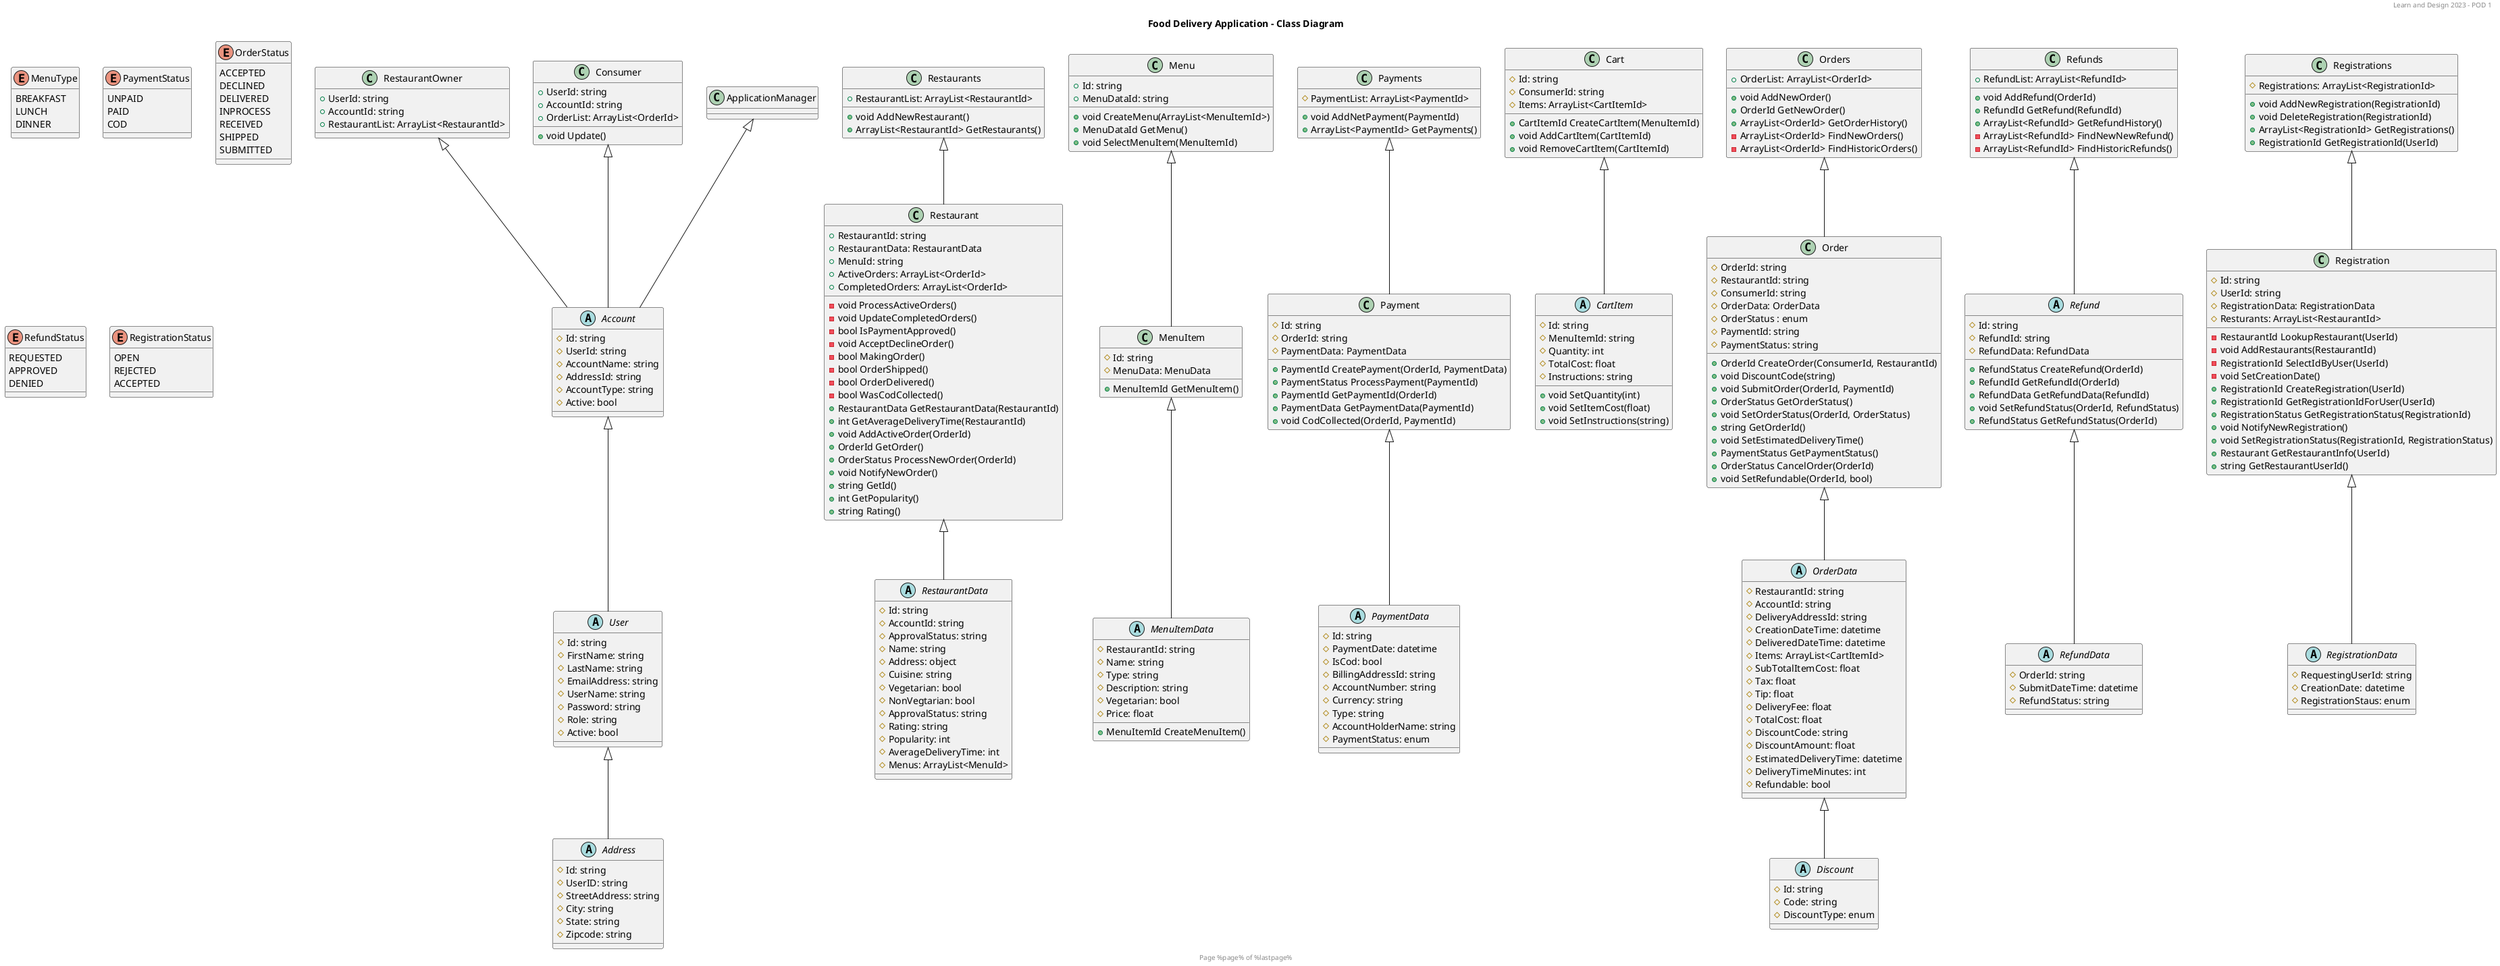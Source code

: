 @startuml
header Learn and Design 2023 - POD 1
footer Page %page% of %lastpage%
title: Food Delivery Application - Class Diagram

abstract class User {
    # Id: string
    # FirstName: string
    # LastName: string
    # EmailAddress: string
    # UserName: string
    # Password: string
    # Role: string
    # Active: bool
}

abstract class Address {
    # Id: string
    # UserID: string
    # StreetAddress: string
    # City: string
    # State: string
    # Zipcode: string
}

abstract class Account {
    # Id: string
    # UserId: string
    # AccountName: string
    # AddressId: string
    # AccountType: string
    # Active: bool
}

class Restaurants {
    + RestaurantList: ArrayList<RestaurantId>
    + void AddNewRestaurant()
    + ArrayList<RestaurantId> GetRestaurants()
}

class Restaurant {
    + RestaurantId: string
    + RestaurantData: RestaurantData
    + MenuId: string
    + ActiveOrders: ArrayList<OrderId>
    + CompletedOrders: ArrayList<OrderId>
    - void ProcessActiveOrders()
    - void UpdateCompletedOrders()
    - bool IsPaymentApproved()
    - void AcceptDeclineOrder()
    - bool MakingOrder()
    - bool OrderShipped()
    - bool OrderDelivered()
    - bool WasCodCollected()
    + RestaurantData GetRestaurantData(RestaurantId)
    + int GetAverageDeliveryTime(RestaurantId)
    + void AddActiveOrder(OrderId)
    + OrderId GetOrder()
    + OrderStatus ProcessNewOrder(OrderId)
    + void NotifyNewOrder()
    + string GetId()
    + int GetPopularity()
    + string Rating()
}

abstract class RestaurantData {
    # Id: string
    # AccountId: string
    # ApprovalStatus: string
    # Name: string
    # Address: object
    # Cuisine: string
    # Vegetarian: bool
    # NonVegtarian: bool
    # ApprovalStatus: string
    # Rating: string
    # Popularity: int
    # AverageDeliveryTime: int
    # Menus: ArrayList<MenuId>
}


abstract class MenuItemData {
    # RestaurantId: string
    # Name: string
    # Type: string
    # Description: string
    # Vegetarian: bool
    # Price: float
    + MenuItemId CreateMenuItem()
}

class Menu {
    + Id: string
    + MenuDataId: string
    + void CreateMenu(ArrayList<MenuItemId>)
    + MenuDataId GetMenu()
    + void SelectMenuItem(MenuItemId)
}

class MenuItem {
    # Id: string
    # MenuData: MenuData
    + MenuItemId GetMenuItem()
}

enum MenuType {
    BREAKFAST
    LUNCH
    DINNER
}

class Payments {
    # PaymentList: ArrayList<PaymentId>
    + void AddNetPayment(PaymentId)
    + ArrayList<PaymentId> GetPayments()
}

class Payment {
    # Id: string
    # OrderId: string
    # PaymentData: PaymentData
    + PaymentId CreatePayment(OrderId, PaymentData)
    + PaymentStatus ProcessPayment(PaymentId)
    + PaymentId GetPaymentId(OrderId)
    + PaymentData GetPaymentData(PaymentId)
    + void CodCollected(OrderId, PaymentId)
}

abstract class PaymentData {
    # Id: string
    # PaymentDate: datetime
    # IsCod: bool
    # BillingAddressId: string
    # AccountNumber: string
    # Currency: string
    # Type: string
    # AccountHolderName: string
    # PaymentStatus: enum
}

enum PaymentStatus {
    UNPAID
    PAID
    COD
}

abstract class CartItem {
    # Id: string
    # MenuItemId: string
    # Quantity: int
    # TotalCost: float
    # Instructions: string
    + void SetQuantity(int)
    + void SetItemCost(float)
    + void SetInstructions(string)
}

class Cart {
    # Id: string
    # ConsumerId: string
    # Items: ArrayList<CartItemId>
    + CartItemId CreateCartItem(MenuItemId)
    + void AddCartItem(CartItemId)
    + void RemoveCartItem(CartItemId)
}

abstract class Discount {
    # Id: string
    # Code: string
    # DiscountType: enum
}

class Orders {
    + OrderList: ArrayList<OrderId>
    + void AddNewOrder()
    + OrderId GetNewOrder()
    + ArrayList<OrderId> GetOrderHistory()
    - ArrayList<OrderId> FindNewOrders()
    - ArrayList<OrderId> FindHistoricOrders()
}

class Order {
    # OrderId: string
    # RestaurantId: string
    # ConsumerId: string
    # OrderData: OrderData
    # OrderStatus : enum
    # PaymentId: string
    # PaymentStatus: string
    + OrderId CreateOrder(ConsumerId, RestaurantId)
    + void DiscountCode(string)
    + void SubmitOrder(OrderId, PaymentId)
    + OrderStatus GetOrderStatus()
    + void SetOrderStatus(OrderId, OrderStatus)
    + string GetOrderId()
    + void SetEstimatedDeliveryTime()
    + PaymentStatus GetPaymentStatus()
    + OrderStatus CancelOrder(OrderId)
    + void SetRefundable(OrderId, bool)
}

abstract class OrderData {
    # RestaurantId: string
    # AccountId: string
    # DeliveryAddressId: string
    # CreationDateTime: datetime
    # DeliveredDateTime: datetime
    # Items: ArrayList<CartItemId>
    # SubTotalItemCost: float
    # Tax: float
    # Tip: float
    # DeliveryFee: float
    # TotalCost: float
    # DiscountCode: string
    # DiscountAmount: float
    # EstimatedDeliveryTime: datetime
    # DeliveryTimeMinutes: int
    # Refundable: bool
}

enum OrderStatus {
    ACCEPTED
    DECLINED
    DELIVERED
    INPROCESS
    RECEIVED
    SHIPPED
    SUBMITTED
}

class Refunds {
    + RefundList: ArrayList<RefundId>
    + void AddRefund(OrderId)
    + RefundId GetRefund(RefundId)
    + ArrayList<RefundId> GetRefundHistory()
    - ArrayList<RefundId> FindNewNewRefund()
    - ArrayList<RefundId> FindHistoricRefunds()
}

abstract class Refund {
    # Id: string
    # RefundId: string
    # RefundData: RefundData
    + RefundStatus CreateRefund(OrderId)
    + RefundId GetRefundId(OrderId)
    + RefundData GetRefundData(RefundId)
    + void SetRefundStatus(OrderId, RefundStatus)
    + RefundStatus GetRefundStatus(OrderId)
}

abstract class RefundData {
    # OrderId: string
    # SubmitDateTime: datetime
    # RefundStatus: string
}

enum RefundStatus {
    REQUESTED
    APPROVED
    DENIED
}

class RestaurantOwner {
    + UserId: string
    + AccountId: string
    + RestaurantList: ArrayList<RestaurantId>
}

class Consumer {
    + UserId: string
    + AccountId: string
    + OrderList: ArrayList<OrderId>
    + void Update()
}

class Registrations {
    # Registrations: ArrayList<RegistrationId>
    + void AddNewRegistration(RegistrationId)
    + void DeleteRegistration(RegistrationId)
    + ArrayList<RegistrationId> GetRegistrations()
    + RegistrationId GetRegistrationId(UserId)
}

class Registration {
    # Id: string
    # UserId: string
    # RegistrationData: RegistrationData
    # Resturants: ArrayList<RestaurantId>
    - RestaurantId LookupRestaurant(UserId)
    - void AddRestaurants(RestaurantId)
    - RegistrationId SelectIdByUser(UserId)
    - void SetCreationDate()
    + RegistrationId CreateRegistration(UserId)
    + RegistrationId GetRegistrationIdForUser(UserId)
    + RegistrationStatus GetRegistrationStatus(RegistrationId)
    + void NotifyNewRegistration()
    + void SetRegistrationStatus(RegistrationId, RegistrationStatus)
    + Restaurant GetRestaurantInfo(UserId)
    + string GetRestaurantUserId()
}

abstract class RegistrationData {
    # RequestingUserId: string
    # CreationDate: datetime
    # RegistrationStaus: enum

}

enum RegistrationStatus {
    OPEN
    REJECTED
    ACCEPTED
}


ApplicationManager <|-- Account
RestaurantOwner <|-- Account
Consumer <|-- Account
Account <|-- User
User <|-- Address
Restaurants <|-- Restaurant
Restaurant <|-- RestaurantData
MenuItem <|-- MenuItemData
Menu <|-- MenuItem
Orders<|-- Order
Order <|-- OrderData
OrderData <|-- Discount
Cart <|-- CartItem
Payments <|-- Payment
Payment <|-- PaymentData
Registrations <|-- Registration
Registration <|-- RegistrationData
Refunds <|-- Refund
Refund <|-- RefundData

@enduml